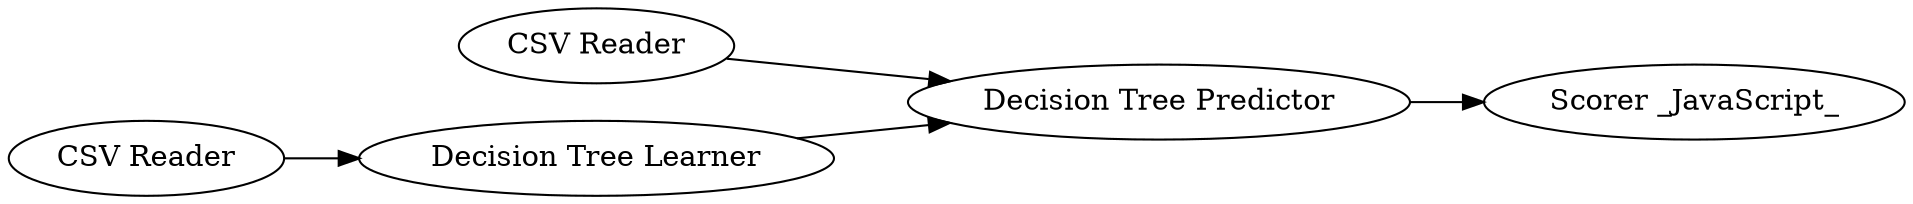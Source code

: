 digraph {
	"-6537391414308315728_5" [label="Decision Tree Learner"]
	"-6537391414308315728_4" [label="Decision Tree Predictor"]
	"-6537391414308315728_9" [label="Scorer _JavaScript_"]
	"-6537391414308315728_1" [label="CSV Reader"]
	"-6537391414308315728_2" [label="CSV Reader"]
	"-6537391414308315728_4" -> "-6537391414308315728_9"
	"-6537391414308315728_1" -> "-6537391414308315728_5"
	"-6537391414308315728_5" -> "-6537391414308315728_4"
	"-6537391414308315728_2" -> "-6537391414308315728_4"
	rankdir=LR
}
